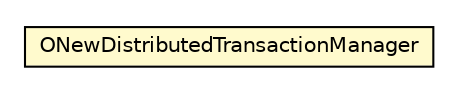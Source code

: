 #!/usr/local/bin/dot
#
# Class diagram 
# Generated by UMLGraph version R5_6-24-gf6e263 (http://www.umlgraph.org/)
#

digraph G {
	edge [fontname="Helvetica",fontsize=10,labelfontname="Helvetica",labelfontsize=10];
	node [fontname="Helvetica",fontsize=10,shape=plaintext];
	nodesep=0.25;
	ranksep=0.5;
	// com.orientechnologies.orient.server.distributed.impl.ONewDistributedTransactionManager
	c4901745 [label=<<table title="com.orientechnologies.orient.server.distributed.impl.ONewDistributedTransactionManager" border="0" cellborder="1" cellspacing="0" cellpadding="2" port="p" bgcolor="lemonChiffon" href="./ONewDistributedTransactionManager.html">
		<tr><td><table border="0" cellspacing="0" cellpadding="1">
<tr><td align="center" balign="center"> ONewDistributedTransactionManager </td></tr>
		</table></td></tr>
		</table>>, URL="./ONewDistributedTransactionManager.html", fontname="Helvetica", fontcolor="black", fontsize=10.0];
}

